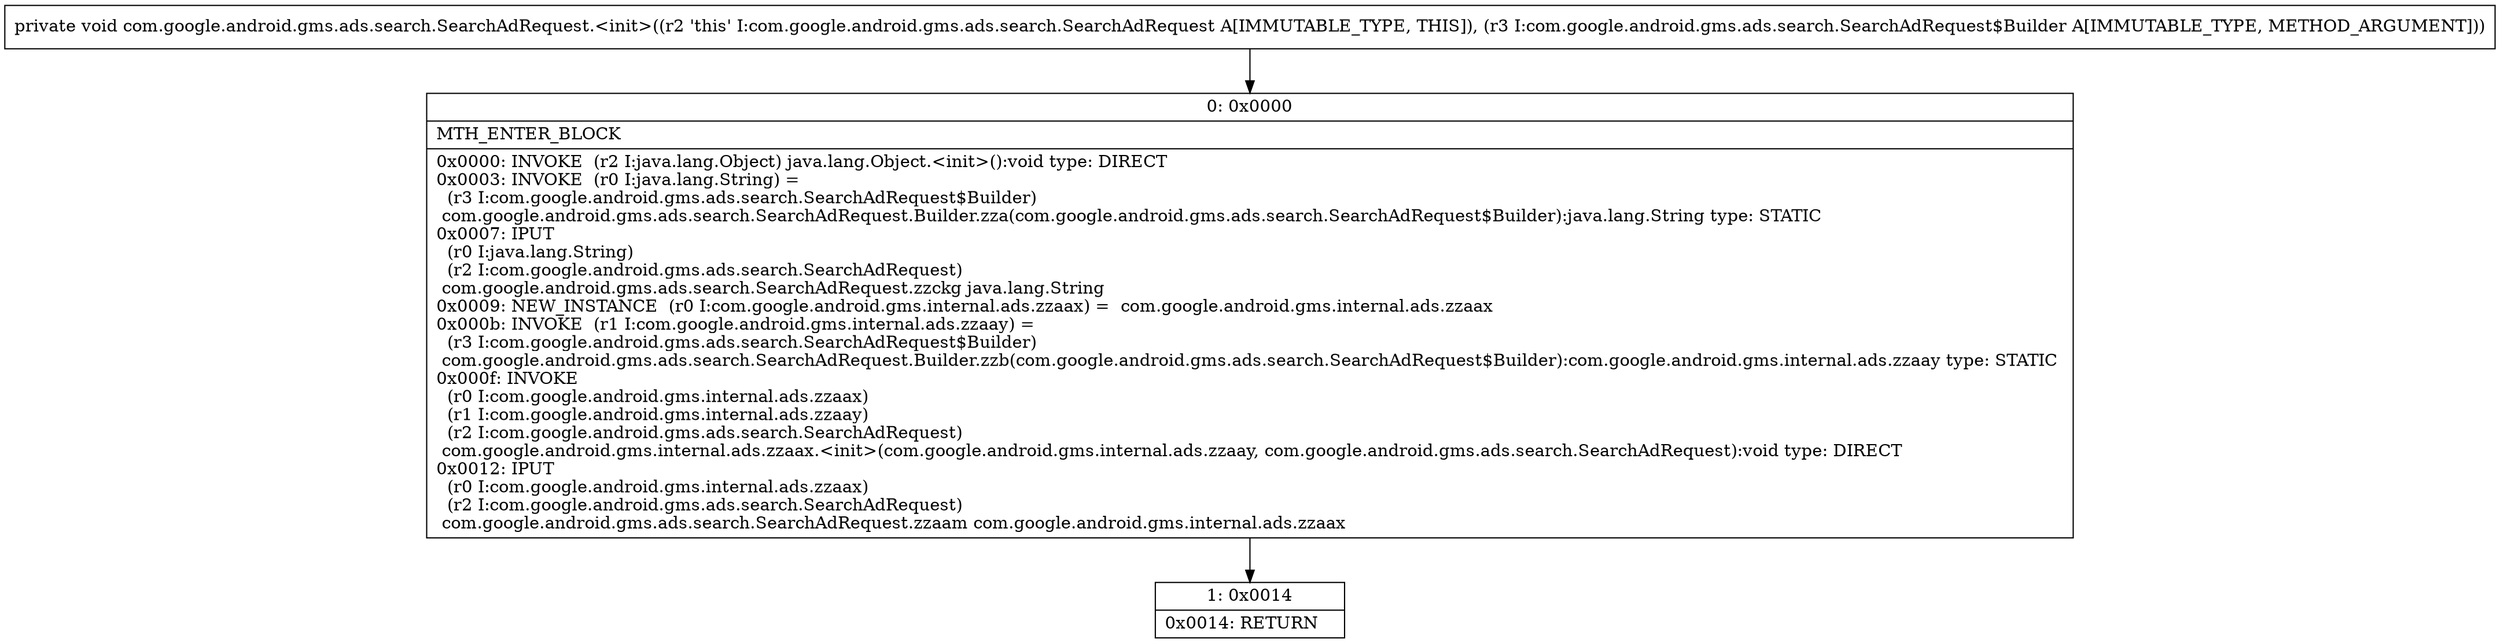 digraph "CFG forcom.google.android.gms.ads.search.SearchAdRequest.\<init\>(Lcom\/google\/android\/gms\/ads\/search\/SearchAdRequest$Builder;)V" {
Node_0 [shape=record,label="{0\:\ 0x0000|MTH_ENTER_BLOCK\l|0x0000: INVOKE  (r2 I:java.lang.Object) java.lang.Object.\<init\>():void type: DIRECT \l0x0003: INVOKE  (r0 I:java.lang.String) = \l  (r3 I:com.google.android.gms.ads.search.SearchAdRequest$Builder)\l com.google.android.gms.ads.search.SearchAdRequest.Builder.zza(com.google.android.gms.ads.search.SearchAdRequest$Builder):java.lang.String type: STATIC \l0x0007: IPUT  \l  (r0 I:java.lang.String)\l  (r2 I:com.google.android.gms.ads.search.SearchAdRequest)\l com.google.android.gms.ads.search.SearchAdRequest.zzckg java.lang.String \l0x0009: NEW_INSTANCE  (r0 I:com.google.android.gms.internal.ads.zzaax) =  com.google.android.gms.internal.ads.zzaax \l0x000b: INVOKE  (r1 I:com.google.android.gms.internal.ads.zzaay) = \l  (r3 I:com.google.android.gms.ads.search.SearchAdRequest$Builder)\l com.google.android.gms.ads.search.SearchAdRequest.Builder.zzb(com.google.android.gms.ads.search.SearchAdRequest$Builder):com.google.android.gms.internal.ads.zzaay type: STATIC \l0x000f: INVOKE  \l  (r0 I:com.google.android.gms.internal.ads.zzaax)\l  (r1 I:com.google.android.gms.internal.ads.zzaay)\l  (r2 I:com.google.android.gms.ads.search.SearchAdRequest)\l com.google.android.gms.internal.ads.zzaax.\<init\>(com.google.android.gms.internal.ads.zzaay, com.google.android.gms.ads.search.SearchAdRequest):void type: DIRECT \l0x0012: IPUT  \l  (r0 I:com.google.android.gms.internal.ads.zzaax)\l  (r2 I:com.google.android.gms.ads.search.SearchAdRequest)\l com.google.android.gms.ads.search.SearchAdRequest.zzaam com.google.android.gms.internal.ads.zzaax \l}"];
Node_1 [shape=record,label="{1\:\ 0x0014|0x0014: RETURN   \l}"];
MethodNode[shape=record,label="{private void com.google.android.gms.ads.search.SearchAdRequest.\<init\>((r2 'this' I:com.google.android.gms.ads.search.SearchAdRequest A[IMMUTABLE_TYPE, THIS]), (r3 I:com.google.android.gms.ads.search.SearchAdRequest$Builder A[IMMUTABLE_TYPE, METHOD_ARGUMENT])) }"];
MethodNode -> Node_0;
Node_0 -> Node_1;
}

